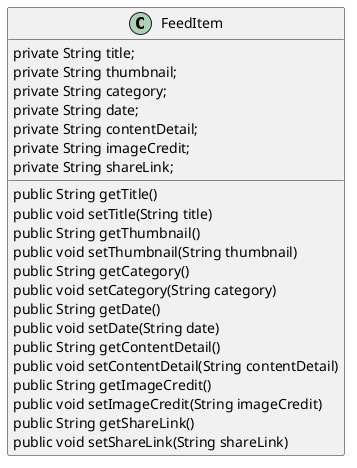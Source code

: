 @startuml


class FeedItem {
private String title;
private String thumbnail;
private String category;
private String date;
private String contentDetail;
private String imageCredit;
private String shareLink;

public String getTitle()
public void setTitle(String title)
public String getThumbnail()
public void setThumbnail(String thumbnail)
public String getCategory()
public void setCategory(String category)
public String getDate()
public void setDate(String date)
public String getContentDetail()
public void setContentDetail(String contentDetail)
public String getImageCredit()
public void setImageCredit(String imageCredit)
public String getShareLink()
public void setShareLink(String shareLink)
}

@enduml